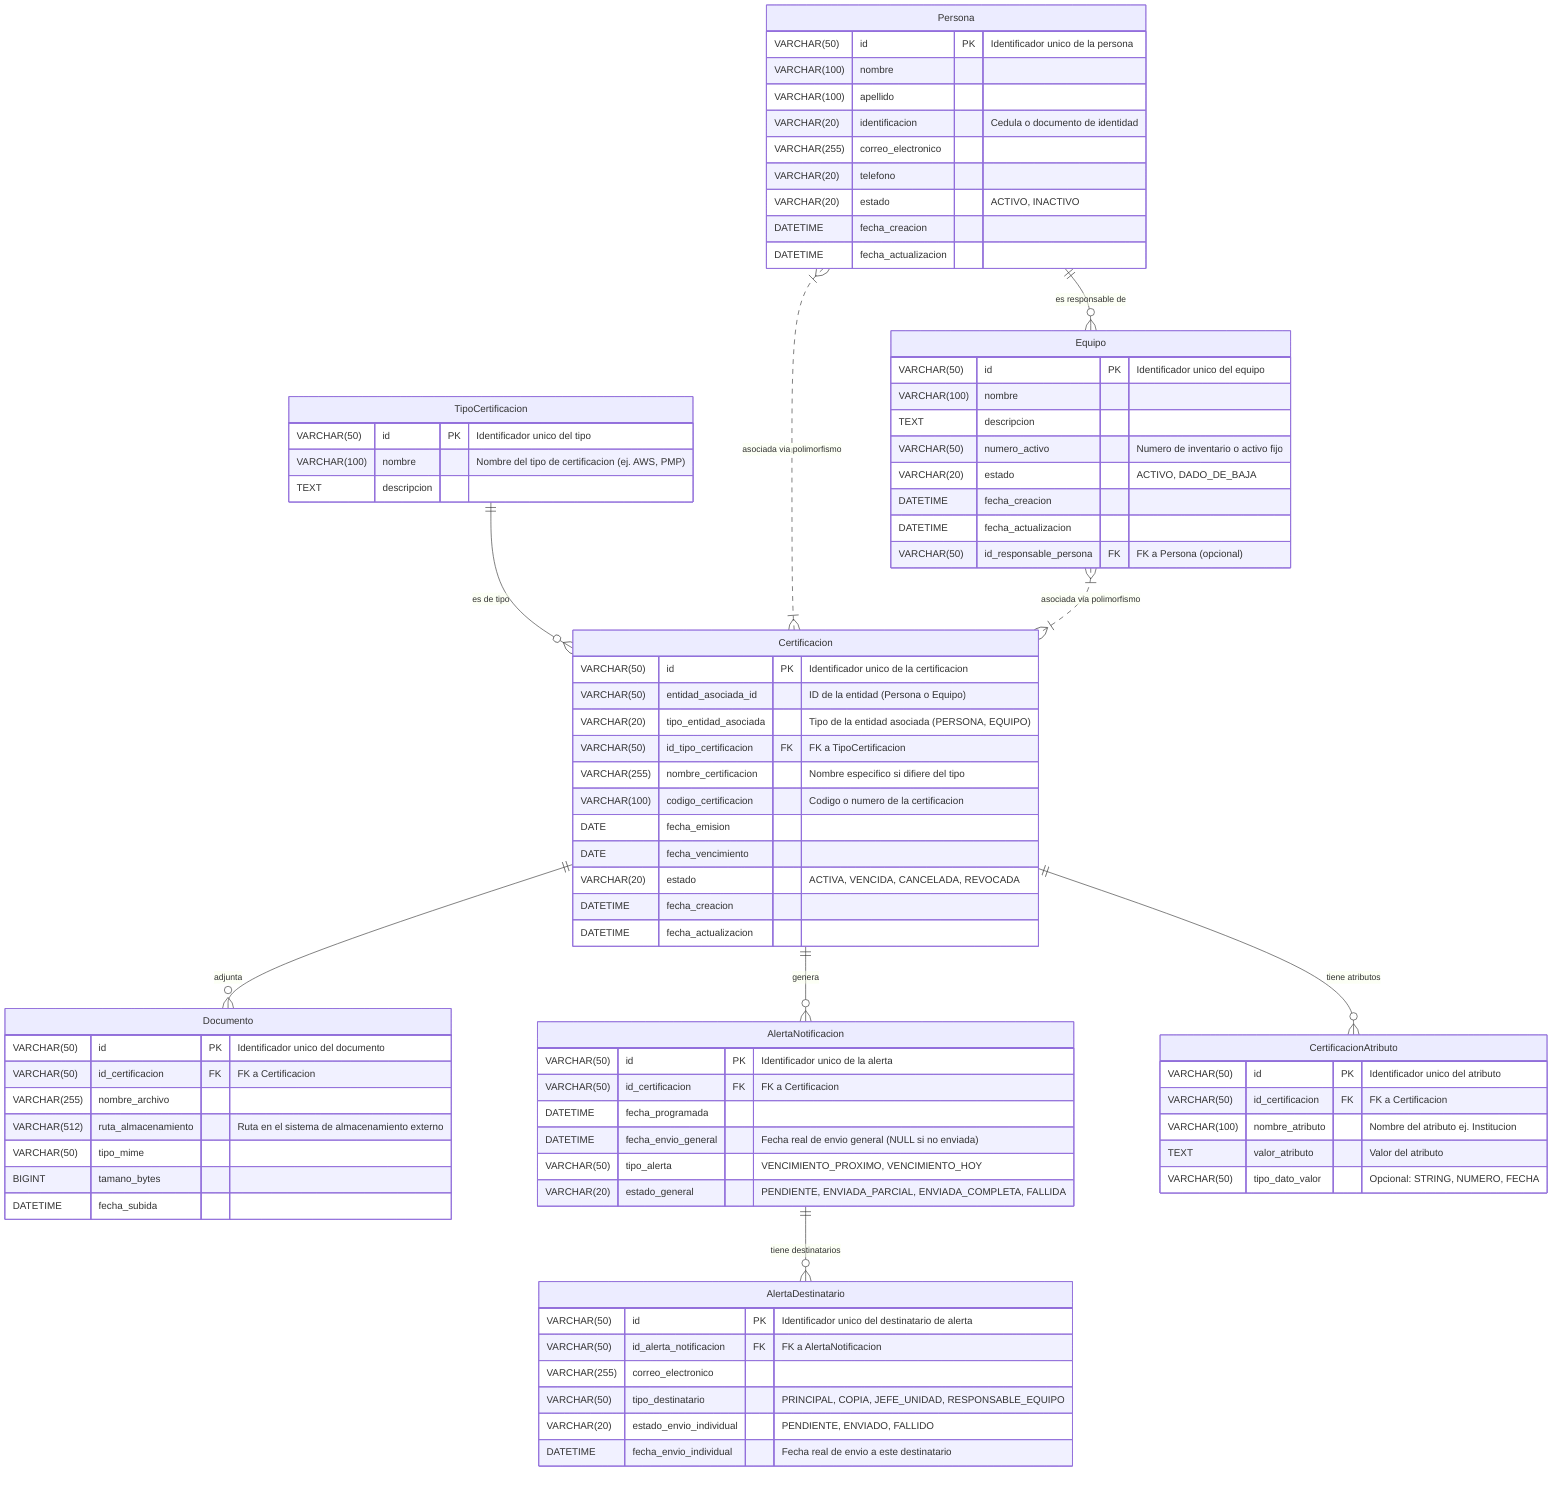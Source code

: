 erDiagram
    Persona {
        VARCHAR(50) id PK "Identificador unico de la persona"
        VARCHAR(100) nombre
        VARCHAR(100) apellido
        VARCHAR(20) identificacion "Cedula o documento de identidad"
        VARCHAR(255) correo_electronico
        VARCHAR(20) telefono
        VARCHAR(20) estado "ACTIVO, INACTIVO"
        DATETIME fecha_creacion
        DATETIME fecha_actualizacion
    }

    Equipo {
        VARCHAR(50) id PK "Identificador unico del equipo"
        VARCHAR(100) nombre
        TEXT descripcion
        VARCHAR(50) numero_activo "Numero de inventario o activo fijo"
        VARCHAR(20) estado "ACTIVO, DADO_DE_BAJA"
        DATETIME fecha_creacion
        DATETIME fecha_actualizacion
        VARCHAR(50) id_responsable_persona FK "FK a Persona (opcional)"
    }

    TipoCertificacion {
        VARCHAR(50) id PK "Identificador unico del tipo"
        VARCHAR(100) nombre "Nombre del tipo de certificacion (ej. AWS, PMP)"
        TEXT descripcion
    }

    Certificacion {
        VARCHAR(50) id PK "Identificador unico de la certificacion"
        VARCHAR(50) entidad_asociada_id "ID de la entidad (Persona o Equipo)"
        VARCHAR(20) tipo_entidad_asociada "Tipo de la entidad asociada (PERSONA, EQUIPO)"
        VARCHAR(50) id_tipo_certificacion FK "FK a TipoCertificacion"
        VARCHAR(255) nombre_certificacion "Nombre especifico si difiere del tipo"
        VARCHAR(100) codigo_certificacion "Codigo o numero de la certificacion"
        DATE fecha_emision
        DATE fecha_vencimiento
        VARCHAR(20) estado "ACTIVA, VENCIDA, CANCELADA, REVOCADA"
        DATETIME fecha_creacion
        DATETIME fecha_actualizacion
    }

    Documento {
        VARCHAR(50) id PK "Identificador unico del documento"
        VARCHAR(50) id_certificacion FK "FK a Certificacion"
        VARCHAR(255) nombre_archivo
        VARCHAR(512) ruta_almacenamiento "Ruta en el sistema de almacenamiento externo"
        VARCHAR(50) tipo_mime
        BIGINT tamano_bytes
        DATETIME fecha_subida
    }

    AlertaNotificacion {
        VARCHAR(50) id PK "Identificador unico de la alerta"
        VARCHAR(50) id_certificacion FK "FK a Certificacion"
        DATETIME fecha_programada
        DATETIME fecha_envio_general "Fecha real de envio general (NULL si no enviada)"
        VARCHAR(50) tipo_alerta "VENCIMIENTO_PROXIMO, VENCIMIENTO_HOY"
        VARCHAR(20) estado_general "PENDIENTE, ENVIADA_PARCIAL, ENVIADA_COMPLETA, FALLIDA" 
    }

    AlertaDestinatario {
        VARCHAR(50) id PK "Identificador unico del destinatario de alerta"
        VARCHAR(50) id_alerta_notificacion FK "FK a AlertaNotificacion"
        VARCHAR(255) correo_electronico
        VARCHAR(50) tipo_destinatario "PRINCIPAL, COPIA, JEFE_UNIDAD, RESPONSABLE_EQUIPO"
        VARCHAR(20) estado_envio_individual "PENDIENTE, ENVIADO, FALLIDO"
        DATETIME fecha_envio_individual "Fecha real de envio a este destinatario"
    }

    CertificacionAtributo {
        VARCHAR(50) id PK "Identificador unico del atributo"
        VARCHAR(50) id_certificacion FK "FK a Certificacion"
        VARCHAR(100) nombre_atributo "Nombre del atributo ej. Institucion"
        TEXT valor_atributo "Valor del atributo"
        VARCHAR(50) tipo_dato_valor "Opcional: STRING, NUMERO, FECHA"
    }

    Persona ||--o{ Equipo : "es responsable de"
    TipoCertificacion ||--o{ Certificacion : "es de tipo"
    Certificacion ||--o{ Documento : "adjunta"
    Certificacion ||--o{ AlertaNotificacion : "genera"
    Certificacion ||--o{ CertificacionAtributo : "tiene atributos"
    AlertaNotificacion ||--o{ AlertaDestinatario : "tiene destinatarios" 

    Persona }|..|{ Certificacion : "asociada via polimorfismo"
    Equipo }|..|{ Certificacion : "asociada via polimorfismo"
